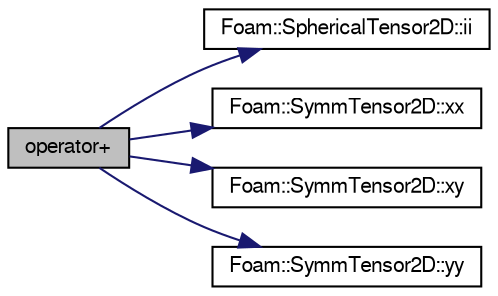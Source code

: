 digraph "operator+"
{
  bgcolor="transparent";
  edge [fontname="FreeSans",fontsize="10",labelfontname="FreeSans",labelfontsize="10"];
  node [fontname="FreeSans",fontsize="10",shape=record];
  rankdir="LR";
  Node127704 [label="operator+",height=0.2,width=0.4,color="black", fillcolor="grey75", style="filled", fontcolor="black"];
  Node127704 -> Node127705 [color="midnightblue",fontsize="10",style="solid",fontname="FreeSans"];
  Node127705 [label="Foam::SphericalTensor2D::ii",height=0.2,width=0.4,color="black",URL="$a28210.html#a8a6ef975bcb1f17d9cd0457417bcac47"];
  Node127704 -> Node127706 [color="midnightblue",fontsize="10",style="solid",fontname="FreeSans"];
  Node127706 [label="Foam::SymmTensor2D::xx",height=0.2,width=0.4,color="black",URL="$a28314.html#a1b97c7c1ed81b4fb23da8dcb71a8cd2a"];
  Node127704 -> Node127707 [color="midnightblue",fontsize="10",style="solid",fontname="FreeSans"];
  Node127707 [label="Foam::SymmTensor2D::xy",height=0.2,width=0.4,color="black",URL="$a28314.html#aab470ae2a5eeac8c33a7b6abac6b39b3"];
  Node127704 -> Node127708 [color="midnightblue",fontsize="10",style="solid",fontname="FreeSans"];
  Node127708 [label="Foam::SymmTensor2D::yy",height=0.2,width=0.4,color="black",URL="$a28314.html#aba9d77023a5662b9c2d3639d5de555a0"];
}
